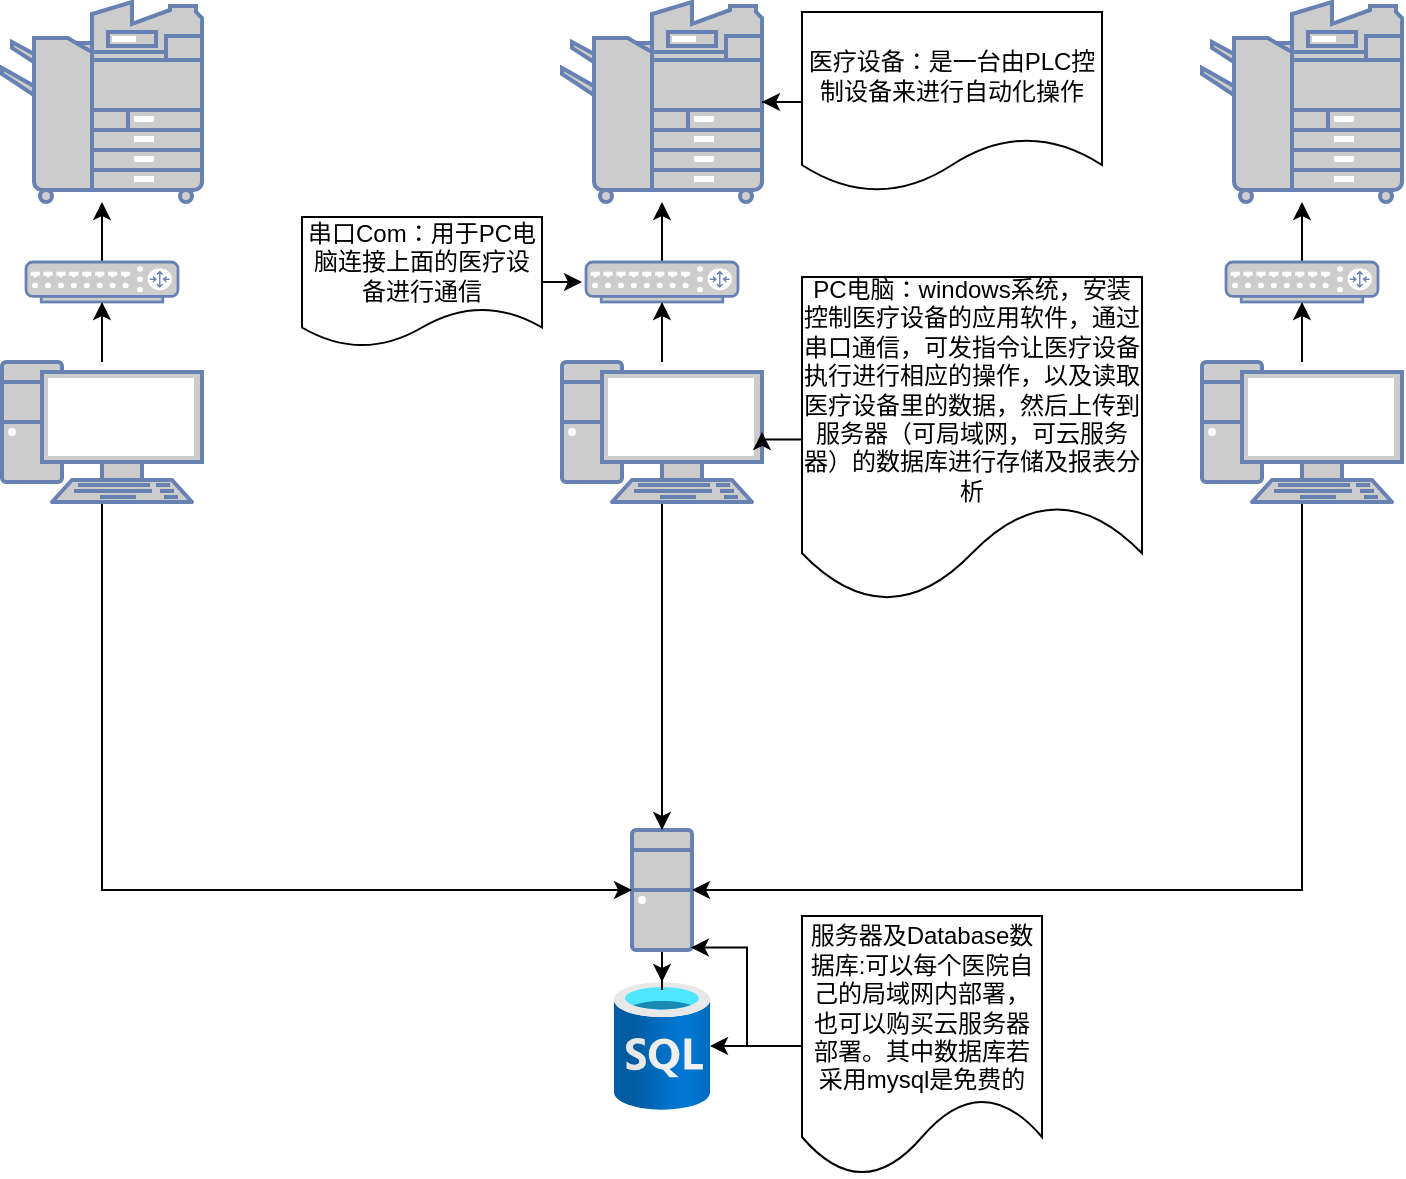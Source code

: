 <mxfile version="14.8.3" type="github"><diagram id="AlL52TTtQJqXHYtBwdI4" name="Page-1"><mxGraphModel dx="2062" dy="833" grid="1" gridSize="10" guides="1" tooltips="1" connect="1" arrows="1" fold="1" page="1" pageScale="1" pageWidth="827" pageHeight="1169" math="0" shadow="0"><root><mxCell id="0"/><mxCell id="1" parent="0"/><mxCell id="UQDamrznPKahLI_5t3YA-1" value="" style="fontColor=#0066CC;verticalAlign=top;verticalLabelPosition=bottom;labelPosition=center;align=center;html=1;outlineConnect=0;fillColor=#CCCCCC;strokeColor=#6881B3;gradientColor=none;gradientDirection=north;strokeWidth=2;shape=mxgraph.networks.copier;" parent="1" vertex="1"><mxGeometry x="350" y="190" width="100" height="100" as="geometry"/></mxCell><mxCell id="Wp8FiwbMLNDWWem-d0Gy-11" style="edgeStyle=orthogonalEdgeStyle;rounded=0;orthogonalLoop=1;jettySize=auto;html=1;" edge="1" parent="1" source="UQDamrznPKahLI_5t3YA-12" target="UQDamrznPKahLI_5t3YA-1"><mxGeometry relative="1" as="geometry"/></mxCell><mxCell id="UQDamrznPKahLI_5t3YA-12" value="" style="fontColor=#0066CC;verticalAlign=top;verticalLabelPosition=bottom;labelPosition=center;align=center;html=1;outlineConnect=0;fillColor=#CCCCCC;strokeColor=#6881B3;gradientColor=none;gradientDirection=north;strokeWidth=2;shape=mxgraph.networks.router;" parent="1" vertex="1"><mxGeometry x="362" y="320" width="76" height="20" as="geometry"/></mxCell><mxCell id="Wp8FiwbMLNDWWem-d0Gy-1" value="" style="aspect=fixed;html=1;points=[];align=center;image;fontSize=12;image=img/lib/azure2/databases/SQL_Database.svg;" vertex="1" parent="1"><mxGeometry x="376" y="680" width="48" height="64" as="geometry"/></mxCell><mxCell id="Wp8FiwbMLNDWWem-d0Gy-16" value="" style="edgeStyle=orthogonalEdgeStyle;rounded=0;orthogonalLoop=1;jettySize=auto;html=1;" edge="1" parent="1" source="Wp8FiwbMLNDWWem-d0Gy-5" target="Wp8FiwbMLNDWWem-d0Gy-1"><mxGeometry relative="1" as="geometry"/></mxCell><mxCell id="Wp8FiwbMLNDWWem-d0Gy-5" value="" style="fontColor=#0066CC;verticalAlign=top;verticalLabelPosition=bottom;labelPosition=center;align=center;html=1;outlineConnect=0;fillColor=#CCCCCC;strokeColor=#6881B3;gradientColor=none;gradientDirection=north;strokeWidth=2;shape=mxgraph.networks.desktop_pc;" vertex="1" parent="1"><mxGeometry x="385" y="604" width="30" height="60" as="geometry"/></mxCell><mxCell id="Wp8FiwbMLNDWWem-d0Gy-12" value="" style="edgeStyle=orthogonalEdgeStyle;rounded=0;orthogonalLoop=1;jettySize=auto;html=1;" edge="1" parent="1" source="Wp8FiwbMLNDWWem-d0Gy-6" target="UQDamrznPKahLI_5t3YA-12"><mxGeometry relative="1" as="geometry"/></mxCell><mxCell id="Wp8FiwbMLNDWWem-d0Gy-15" style="edgeStyle=orthogonalEdgeStyle;rounded=0;orthogonalLoop=1;jettySize=auto;html=1;" edge="1" parent="1" source="Wp8FiwbMLNDWWem-d0Gy-6" target="Wp8FiwbMLNDWWem-d0Gy-5"><mxGeometry relative="1" as="geometry"><Array as="points"><mxPoint x="400" y="634"/></Array></mxGeometry></mxCell><mxCell id="Wp8FiwbMLNDWWem-d0Gy-6" value="" style="fontColor=#0066CC;verticalAlign=top;verticalLabelPosition=bottom;labelPosition=center;align=center;html=1;outlineConnect=0;fillColor=#CCCCCC;strokeColor=#6881B3;gradientColor=none;gradientDirection=north;strokeWidth=2;shape=mxgraph.networks.pc;" vertex="1" parent="1"><mxGeometry x="350" y="370" width="100" height="70" as="geometry"/></mxCell><mxCell id="Wp8FiwbMLNDWWem-d0Gy-10" style="edgeStyle=orthogonalEdgeStyle;rounded=0;orthogonalLoop=1;jettySize=auto;html=1;" edge="1" parent="1" source="Wp8FiwbMLNDWWem-d0Gy-7" target="UQDamrznPKahLI_5t3YA-1"><mxGeometry relative="1" as="geometry"/></mxCell><mxCell id="Wp8FiwbMLNDWWem-d0Gy-7" value="医疗设备：是一台由PLC控制设备来进行自动化操作" style="shape=document;whiteSpace=wrap;html=1;boundedLbl=1;" vertex="1" parent="1"><mxGeometry x="470" y="195" width="150" height="90" as="geometry"/></mxCell><mxCell id="Wp8FiwbMLNDWWem-d0Gy-9" style="edgeStyle=orthogonalEdgeStyle;rounded=0;orthogonalLoop=1;jettySize=auto;html=1;" edge="1" parent="1" source="Wp8FiwbMLNDWWem-d0Gy-8"><mxGeometry relative="1" as="geometry"><mxPoint x="360" y="330" as="targetPoint"/></mxGeometry></mxCell><mxCell id="Wp8FiwbMLNDWWem-d0Gy-8" value="串口Com：用于PC电脑连接上面的医疗设备进行通信" style="shape=document;whiteSpace=wrap;html=1;boundedLbl=1;" vertex="1" parent="1"><mxGeometry x="220" y="297.5" width="120" height="65" as="geometry"/></mxCell><mxCell id="Wp8FiwbMLNDWWem-d0Gy-14" value="" style="edgeStyle=orthogonalEdgeStyle;rounded=0;orthogonalLoop=1;jettySize=auto;html=1;" edge="1" parent="1" source="Wp8FiwbMLNDWWem-d0Gy-13" target="Wp8FiwbMLNDWWem-d0Gy-6"><mxGeometry relative="1" as="geometry"/></mxCell><mxCell id="Wp8FiwbMLNDWWem-d0Gy-13" value="PC电脑：windows系统，安装控制医疗设备的应用软件，通过串口通信，可发指令让医疗设备执行进行相应的操作，以及读取医疗设备里的数据，然后上传到服务器（可局域网，可云服务器）的数据库进行存储及报表分析" style="shape=document;whiteSpace=wrap;html=1;boundedLbl=1;" vertex="1" parent="1"><mxGeometry x="470" y="327.5" width="170" height="162.5" as="geometry"/></mxCell><mxCell id="Wp8FiwbMLNDWWem-d0Gy-18" value="" style="fontColor=#0066CC;verticalAlign=top;verticalLabelPosition=bottom;labelPosition=center;align=center;html=1;outlineConnect=0;fillColor=#CCCCCC;strokeColor=#6881B3;gradientColor=none;gradientDirection=north;strokeWidth=2;shape=mxgraph.networks.copier;" vertex="1" parent="1"><mxGeometry x="70" y="190" width="100" height="100" as="geometry"/></mxCell><mxCell id="Wp8FiwbMLNDWWem-d0Gy-23" value="" style="edgeStyle=orthogonalEdgeStyle;rounded=0;orthogonalLoop=1;jettySize=auto;html=1;" edge="1" parent="1" source="Wp8FiwbMLNDWWem-d0Gy-19" target="Wp8FiwbMLNDWWem-d0Gy-18"><mxGeometry relative="1" as="geometry"/></mxCell><mxCell id="Wp8FiwbMLNDWWem-d0Gy-19" value="" style="fontColor=#0066CC;verticalAlign=top;verticalLabelPosition=bottom;labelPosition=center;align=center;html=1;outlineConnect=0;fillColor=#CCCCCC;strokeColor=#6881B3;gradientColor=none;gradientDirection=north;strokeWidth=2;shape=mxgraph.networks.router;" vertex="1" parent="1"><mxGeometry x="82" y="320" width="76" height="20" as="geometry"/></mxCell><mxCell id="Wp8FiwbMLNDWWem-d0Gy-24" value="" style="edgeStyle=orthogonalEdgeStyle;rounded=0;orthogonalLoop=1;jettySize=auto;html=1;" edge="1" parent="1" source="Wp8FiwbMLNDWWem-d0Gy-20" target="Wp8FiwbMLNDWWem-d0Gy-19"><mxGeometry relative="1" as="geometry"/></mxCell><mxCell id="Wp8FiwbMLNDWWem-d0Gy-25" style="edgeStyle=orthogonalEdgeStyle;rounded=0;orthogonalLoop=1;jettySize=auto;html=1;exitX=0.5;exitY=1;exitDx=0;exitDy=0;exitPerimeter=0;" edge="1" parent="1" source="Wp8FiwbMLNDWWem-d0Gy-20" target="Wp8FiwbMLNDWWem-d0Gy-5"><mxGeometry relative="1" as="geometry"><Array as="points"><mxPoint x="120" y="634"/></Array></mxGeometry></mxCell><mxCell id="Wp8FiwbMLNDWWem-d0Gy-20" value="" style="fontColor=#0066CC;verticalAlign=top;verticalLabelPosition=bottom;labelPosition=center;align=center;html=1;outlineConnect=0;fillColor=#CCCCCC;strokeColor=#6881B3;gradientColor=none;gradientDirection=north;strokeWidth=2;shape=mxgraph.networks.pc;" vertex="1" parent="1"><mxGeometry x="70" y="370" width="100" height="70" as="geometry"/></mxCell><mxCell id="Wp8FiwbMLNDWWem-d0Gy-26" value="" style="fontColor=#0066CC;verticalAlign=top;verticalLabelPosition=bottom;labelPosition=center;align=center;html=1;outlineConnect=0;fillColor=#CCCCCC;strokeColor=#6881B3;gradientColor=none;gradientDirection=north;strokeWidth=2;shape=mxgraph.networks.copier;" vertex="1" parent="1"><mxGeometry x="670" y="190" width="100" height="100" as="geometry"/></mxCell><mxCell id="Wp8FiwbMLNDWWem-d0Gy-29" value="" style="edgeStyle=orthogonalEdgeStyle;rounded=0;orthogonalLoop=1;jettySize=auto;html=1;" edge="1" parent="1" source="Wp8FiwbMLNDWWem-d0Gy-27" target="Wp8FiwbMLNDWWem-d0Gy-26"><mxGeometry relative="1" as="geometry"/></mxCell><mxCell id="Wp8FiwbMLNDWWem-d0Gy-27" value="" style="fontColor=#0066CC;verticalAlign=top;verticalLabelPosition=bottom;labelPosition=center;align=center;html=1;outlineConnect=0;fillColor=#CCCCCC;strokeColor=#6881B3;gradientColor=none;gradientDirection=north;strokeWidth=2;shape=mxgraph.networks.router;" vertex="1" parent="1"><mxGeometry x="682" y="320" width="76" height="20" as="geometry"/></mxCell><mxCell id="Wp8FiwbMLNDWWem-d0Gy-30" value="" style="edgeStyle=orthogonalEdgeStyle;rounded=0;orthogonalLoop=1;jettySize=auto;html=1;" edge="1" parent="1" source="Wp8FiwbMLNDWWem-d0Gy-28" target="Wp8FiwbMLNDWWem-d0Gy-27"><mxGeometry relative="1" as="geometry"/></mxCell><mxCell id="Wp8FiwbMLNDWWem-d0Gy-31" style="edgeStyle=orthogonalEdgeStyle;rounded=0;orthogonalLoop=1;jettySize=auto;html=1;entryX=1;entryY=0.5;entryDx=0;entryDy=0;entryPerimeter=0;exitX=0.5;exitY=1;exitDx=0;exitDy=0;exitPerimeter=0;" edge="1" parent="1" source="Wp8FiwbMLNDWWem-d0Gy-28" target="Wp8FiwbMLNDWWem-d0Gy-5"><mxGeometry relative="1" as="geometry"/></mxCell><mxCell id="Wp8FiwbMLNDWWem-d0Gy-28" value="" style="fontColor=#0066CC;verticalAlign=top;verticalLabelPosition=bottom;labelPosition=center;align=center;html=1;outlineConnect=0;fillColor=#CCCCCC;strokeColor=#6881B3;gradientColor=none;gradientDirection=north;strokeWidth=2;shape=mxgraph.networks.pc;" vertex="1" parent="1"><mxGeometry x="670" y="370" width="100" height="70" as="geometry"/></mxCell><mxCell id="Wp8FiwbMLNDWWem-d0Gy-33" style="edgeStyle=orthogonalEdgeStyle;rounded=0;orthogonalLoop=1;jettySize=auto;html=1;entryX=0.98;entryY=0.98;entryDx=0;entryDy=0;entryPerimeter=0;" edge="1" parent="1" source="Wp8FiwbMLNDWWem-d0Gy-32" target="Wp8FiwbMLNDWWem-d0Gy-5"><mxGeometry relative="1" as="geometry"/></mxCell><mxCell id="Wp8FiwbMLNDWWem-d0Gy-34" style="edgeStyle=orthogonalEdgeStyle;rounded=0;orthogonalLoop=1;jettySize=auto;html=1;" edge="1" parent="1" source="Wp8FiwbMLNDWWem-d0Gy-32" target="Wp8FiwbMLNDWWem-d0Gy-1"><mxGeometry relative="1" as="geometry"/></mxCell><mxCell id="Wp8FiwbMLNDWWem-d0Gy-32" value="服务器及Database数据库:可以每个医院自己的局域网内部署，也可以购买云服务器部署。其中数据库若采用mysql是免费的" style="shape=document;whiteSpace=wrap;html=1;boundedLbl=1;" vertex="1" parent="1"><mxGeometry x="470" y="647" width="120" height="130" as="geometry"/></mxCell></root></mxGraphModel></diagram></mxfile>